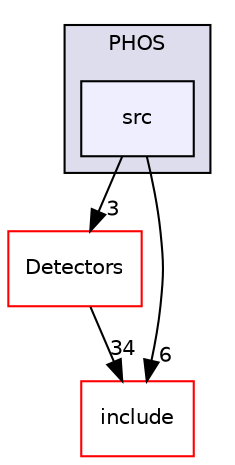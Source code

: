 digraph "/home/travis/build/AliceO2Group/AliceO2/DataFormats/Detectors/PHOS/src" {
  bgcolor=transparent;
  compound=true
  node [ fontsize="10", fontname="Helvetica"];
  edge [ labelfontsize="10", labelfontname="Helvetica"];
  subgraph clusterdir_e5e5ca9c830b257d79f36e1c8dc05235 {
    graph [ bgcolor="#ddddee", pencolor="black", label="PHOS" fontname="Helvetica", fontsize="10", URL="dir_e5e5ca9c830b257d79f36e1c8dc05235.html"]
  dir_aa510cb4eead491e221019af8d7b8d13 [shape=box, label="src", style="filled", fillcolor="#eeeeff", pencolor="black", URL="dir_aa510cb4eead491e221019af8d7b8d13.html"];
  }
  dir_051dca18e802f8e9474f2e30d29c04e0 [shape=box label="Detectors" color="red" URL="dir_051dca18e802f8e9474f2e30d29c04e0.html"];
  dir_427c2eff105bc1376ef7a4852ee5377f [shape=box label="include" color="red" URL="dir_427c2eff105bc1376ef7a4852ee5377f.html"];
  dir_051dca18e802f8e9474f2e30d29c04e0->dir_427c2eff105bc1376ef7a4852ee5377f [headlabel="34", labeldistance=1.5 headhref="dir_000039_000103.html"];
  dir_aa510cb4eead491e221019af8d7b8d13->dir_051dca18e802f8e9474f2e30d29c04e0 [headlabel="3", labeldistance=1.5 headhref="dir_000146_000039.html"];
  dir_aa510cb4eead491e221019af8d7b8d13->dir_427c2eff105bc1376ef7a4852ee5377f [headlabel="6", labeldistance=1.5 headhref="dir_000146_000103.html"];
}
